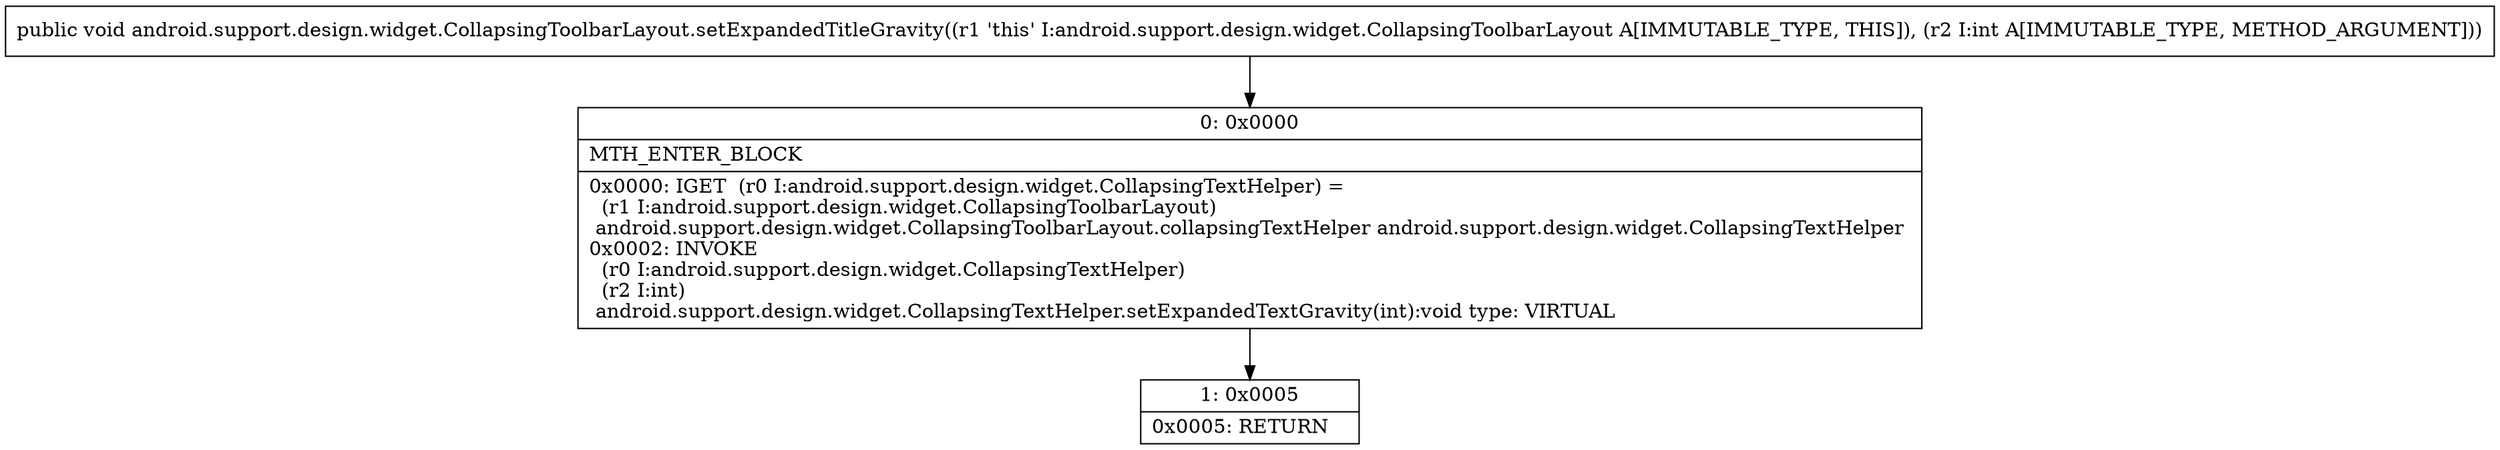 digraph "CFG forandroid.support.design.widget.CollapsingToolbarLayout.setExpandedTitleGravity(I)V" {
Node_0 [shape=record,label="{0\:\ 0x0000|MTH_ENTER_BLOCK\l|0x0000: IGET  (r0 I:android.support.design.widget.CollapsingTextHelper) = \l  (r1 I:android.support.design.widget.CollapsingToolbarLayout)\l android.support.design.widget.CollapsingToolbarLayout.collapsingTextHelper android.support.design.widget.CollapsingTextHelper \l0x0002: INVOKE  \l  (r0 I:android.support.design.widget.CollapsingTextHelper)\l  (r2 I:int)\l android.support.design.widget.CollapsingTextHelper.setExpandedTextGravity(int):void type: VIRTUAL \l}"];
Node_1 [shape=record,label="{1\:\ 0x0005|0x0005: RETURN   \l}"];
MethodNode[shape=record,label="{public void android.support.design.widget.CollapsingToolbarLayout.setExpandedTitleGravity((r1 'this' I:android.support.design.widget.CollapsingToolbarLayout A[IMMUTABLE_TYPE, THIS]), (r2 I:int A[IMMUTABLE_TYPE, METHOD_ARGUMENT])) }"];
MethodNode -> Node_0;
Node_0 -> Node_1;
}

